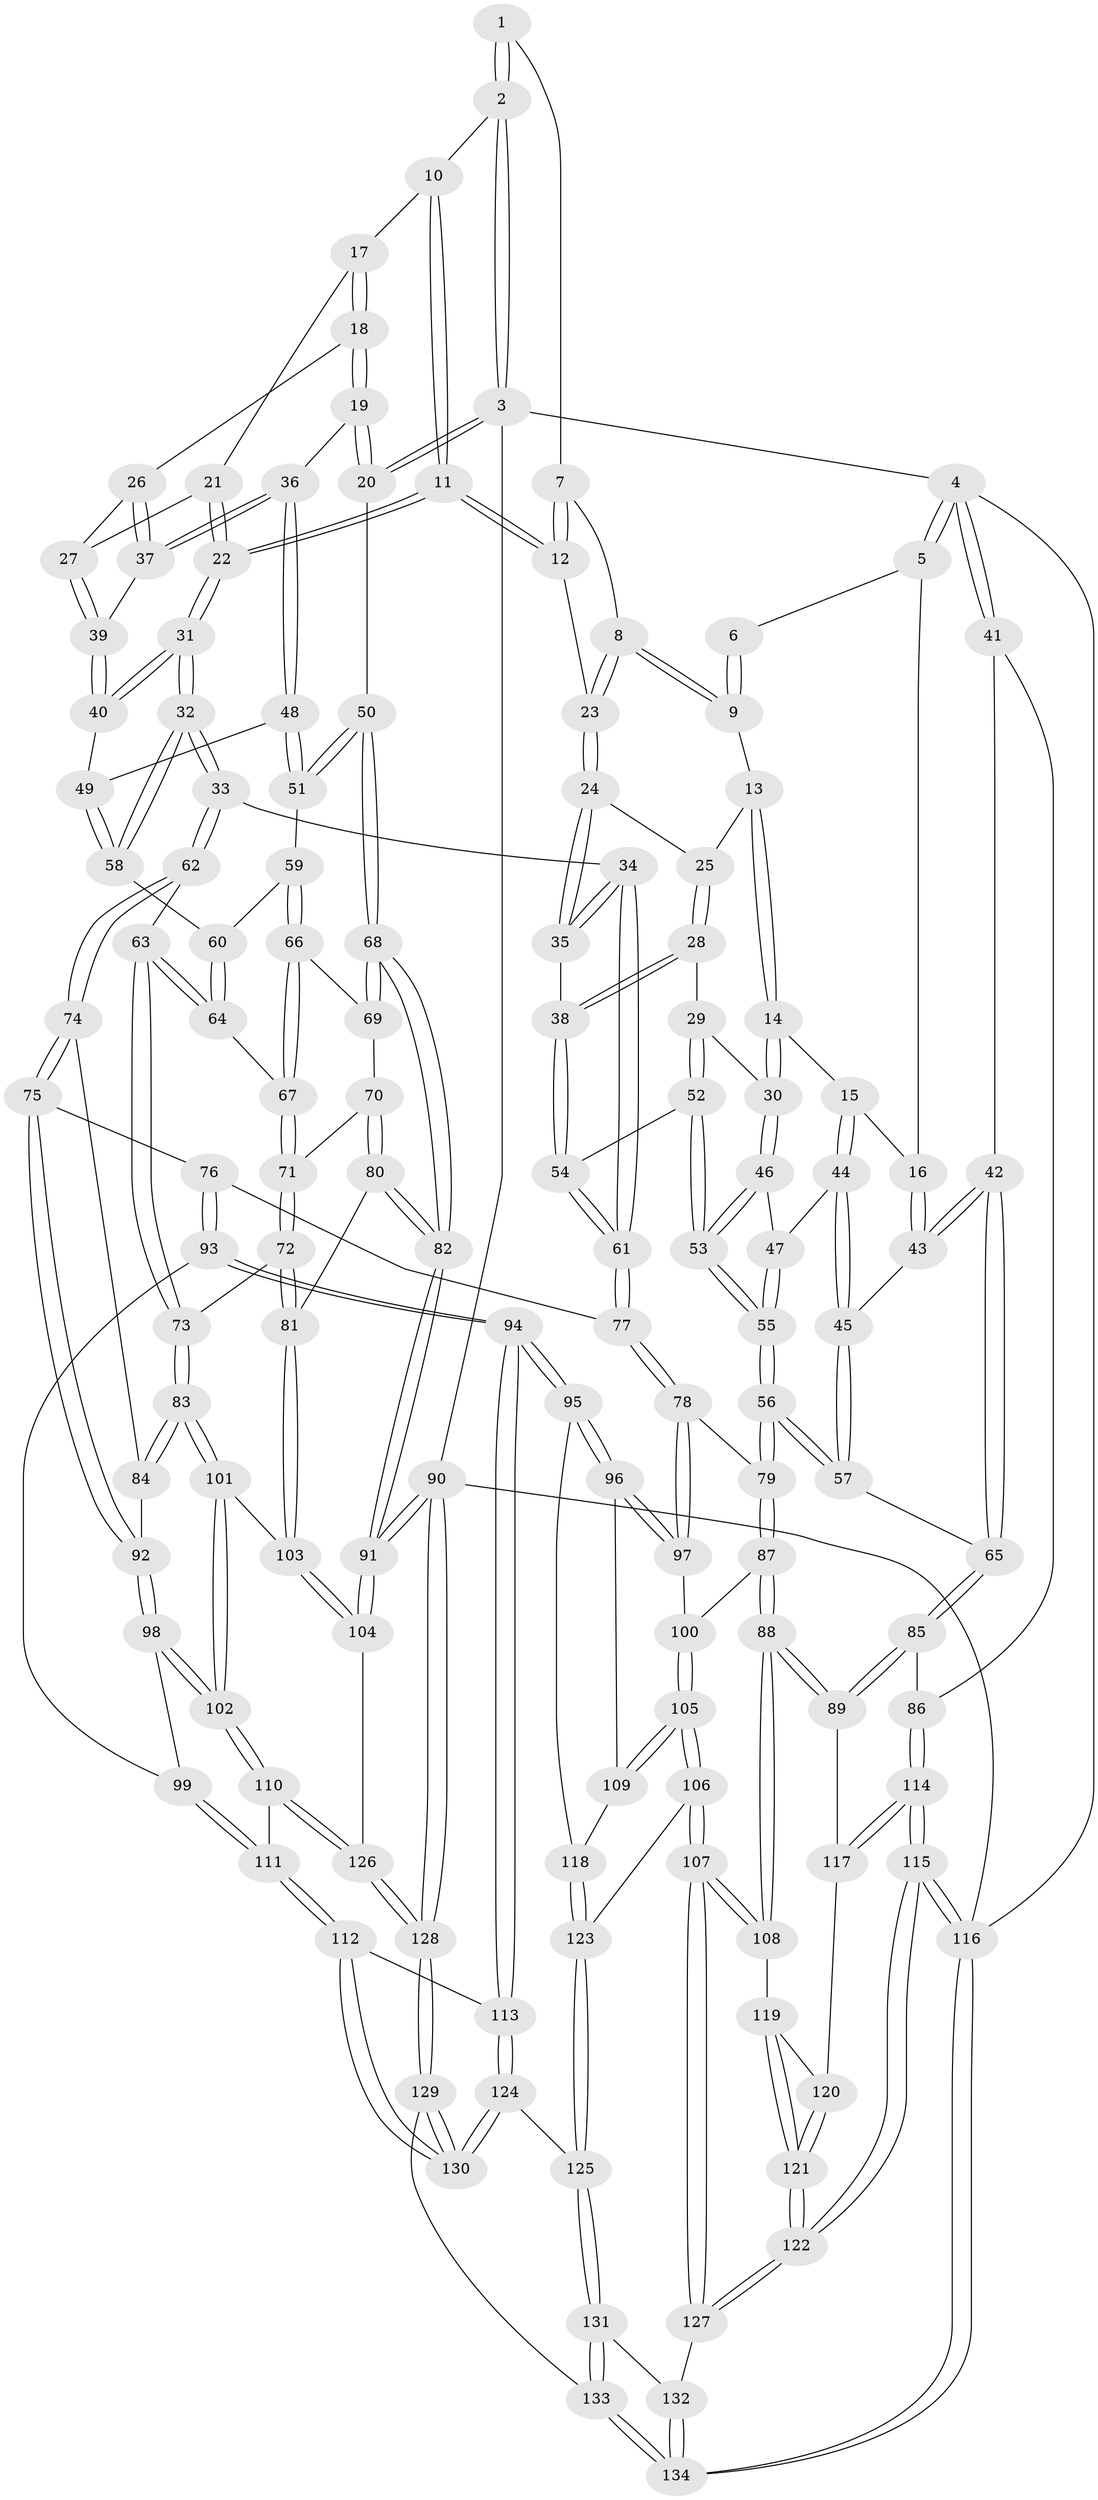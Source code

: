 // Generated by graph-tools (version 1.1) at 2025/12/02/27/25 16:12:00]
// undirected, 134 vertices, 332 edges
graph export_dot {
graph [start="1"]
  node [color=gray90,style=filled];
  1 [pos="+0.5353913919424604+0"];
  2 [pos="+0.7153745100464675+0"];
  3 [pos="+1+0"];
  4 [pos="+0+0"];
  5 [pos="+0.26469292426761565+0"];
  6 [pos="+0.3558735790383024+0"];
  7 [pos="+0.5346778954999469+0"];
  8 [pos="+0.4849120512621277+0.10982013763073531"];
  9 [pos="+0.40955586435665337+0.1065692115533865"];
  10 [pos="+0.7452511628317174+0"];
  11 [pos="+0.6574719808371391+0.2073094690821215"];
  12 [pos="+0.5775081152846541+0.14883246640897532"];
  13 [pos="+0.401390279943494+0.11867271706205884"];
  14 [pos="+0.22030243162903795+0.12658191966101312"];
  15 [pos="+0.19896675593648405+0.10680718229849039"];
  16 [pos="+0.1982354775741959+0.10594254690172993"];
  17 [pos="+0.8229474800177735+0.04373819402242386"];
  18 [pos="+0.9386508656164643+0.12273789586066376"];
  19 [pos="+0.9800605024993347+0.13425393800865398"];
  20 [pos="+1+0.10861858663743455"];
  21 [pos="+0.8084232237336046+0.14102996283673103"];
  22 [pos="+0.6583885397052559+0.2118843373181684"];
  23 [pos="+0.498160372593072+0.14017795256952098"];
  24 [pos="+0.4758281441310996+0.1752933657359918"];
  25 [pos="+0.4102102418310959+0.16779027672801933"];
  26 [pos="+0.9193868239111435+0.13671538032099673"];
  27 [pos="+0.8244083585290645+0.2043761166783425"];
  28 [pos="+0.337529863050805+0.2470957108030497"];
  29 [pos="+0.3028645546344686+0.23857095008787008"];
  30 [pos="+0.30166111179513416+0.23812130489547495"];
  31 [pos="+0.6659669146532798+0.28976699866378924"];
  32 [pos="+0.6644113573877222+0.293154797027607"];
  33 [pos="+0.647757158260068+0.3282328703020893"];
  34 [pos="+0.6450642438372287+0.3291546125199873"];
  35 [pos="+0.4866562764947421+0.26263043534322533"];
  36 [pos="+0.8995644240780201+0.24960740205936563"];
  37 [pos="+0.8601973656569322+0.23830788706947142"];
  38 [pos="+0.3891603380244953+0.285568410872349"];
  39 [pos="+0.8154864311054838+0.22635158792055715"];
  40 [pos="+0.7622856792983915+0.26275275077392113"];
  41 [pos="+0+0.21627517673610383"];
  42 [pos="+0+0.21972104598700437"];
  43 [pos="+0+0.2168939229862939"];
  44 [pos="+0.16891575819165347+0.31923226730389914"];
  45 [pos="+0.10412168578095261+0.33820348817773255"];
  46 [pos="+0.2606276577789641+0.29499367872005106"];
  47 [pos="+0.18474264524702724+0.3216910428409913"];
  48 [pos="+0.9143318971205998+0.3050512384789707"];
  49 [pos="+0.8780460627260712+0.3208108439645221"];
  50 [pos="+1+0.2837959575428389"];
  51 [pos="+0.9565067920177628+0.32370653491349516"];
  52 [pos="+0.31514944862898203+0.4313257342682955"];
  53 [pos="+0.2549564196974587+0.4528899334536178"];
  54 [pos="+0.3984823243843057+0.4158830994937043"];
  55 [pos="+0.24784980847935464+0.45887569683190405"];
  56 [pos="+0.21358282639024637+0.5009312211641758"];
  57 [pos="+0.14405108606880765+0.48240812074005746"];
  58 [pos="+0.8669983980242453+0.34389996749734547"];
  59 [pos="+0.9264010596763975+0.3916669440467624"];
  60 [pos="+0.8669514737154792+0.34401500354361314"];
  61 [pos="+0.4937211728452531+0.4804530642172486"];
  62 [pos="+0.7282431868227068+0.4190503615472393"];
  63 [pos="+0.7935650947591125+0.42900077195893943"];
  64 [pos="+0.8258055911659498+0.4234160151233735"];
  65 [pos="+0.11398678855772358+0.4925626613308966"];
  66 [pos="+0.9211837832118146+0.4068662438347196"];
  67 [pos="+0.8439730780386417+0.4281373739536257"];
  68 [pos="+1+0.29740197124226986"];
  69 [pos="+0.9580572478993286+0.4378557923803874"];
  70 [pos="+0.9532820521176093+0.48469563292443874"];
  71 [pos="+0.884412456148875+0.4740379611065427"];
  72 [pos="+0.8817226305122975+0.6278666437001628"];
  73 [pos="+0.8780978439539117+0.6286672432392274"];
  74 [pos="+0.7248772988089001+0.4515792295550634"];
  75 [pos="+0.6112770168438985+0.6109852021168231"];
  76 [pos="+0.5127620248862577+0.5776423905383377"];
  77 [pos="+0.49200978429377956+0.5628231486324927"];
  78 [pos="+0.42885914445202317+0.6040354947588783"];
  79 [pos="+0.23514793584596128+0.5524598046982098"];
  80 [pos="+1+0.6126103332185083"];
  81 [pos="+0.9596370694559443+0.6262635815052308"];
  82 [pos="+1+0.6325517982230904"];
  83 [pos="+0.8753932681247508+0.6300336087199764"];
  84 [pos="+0.76283470492379+0.5884650371571151"];
  85 [pos="+0.032614259094604+0.5456021103218455"];
  86 [pos="+0+0.5624933738008587"];
  87 [pos="+0.20400990934732166+0.673053913306728"];
  88 [pos="+0.1296668912593163+0.7144512169354221"];
  89 [pos="+0.11966819219068554+0.7102692629576914"];
  90 [pos="+1+1"];
  91 [pos="+1+0.9805752672239133"];
  92 [pos="+0.6518423276874951+0.646442269205395"];
  93 [pos="+0.5340622693128363+0.7535053402471513"];
  94 [pos="+0.4974349350014692+0.7837911601774429"];
  95 [pos="+0.49680803549924635+0.7835710116891729"];
  96 [pos="+0.4051970324245187+0.7303626923084524"];
  97 [pos="+0.40234589068442606+0.6786255480733185"];
  98 [pos="+0.6562419015039492+0.6642867083976315"];
  99 [pos="+0.5754347097206151+0.755533191639807"];
  100 [pos="+0.23696677580205489+0.6964823819336321"];
  101 [pos="+0.8210359309455392+0.7264666663304756"];
  102 [pos="+0.7448172285504672+0.7799961951855792"];
  103 [pos="+0.9320277208655335+0.8195005177474198"];
  104 [pos="+0.9565719857098891+0.8675462243020243"];
  105 [pos="+0.3106362244941822+0.8227561780363029"];
  106 [pos="+0.30930340793574596+0.8300377392742594"];
  107 [pos="+0.2559151060606079+0.9166074743088114"];
  108 [pos="+0.13137748604785626+0.8032576361719649"];
  109 [pos="+0.3996400626804277+0.7375549665602404"];
  110 [pos="+0.7389564899554845+0.8038843883164847"];
  111 [pos="+0.6286579609483041+0.8233761025339208"];
  112 [pos="+0.58131892295746+0.8729384221255434"];
  113 [pos="+0.5101301115554224+0.8382360746862898"];
  114 [pos="+0+0.7176185324023944"];
  115 [pos="+0+1"];
  116 [pos="+0+1"];
  117 [pos="+0+0.7239577989615618"];
  118 [pos="+0.42619381434731973+0.8309888897380224"];
  119 [pos="+0.12539309321183983+0.8075436311792208"];
  120 [pos="+0.03329007536868382+0.7936908696918806"];
  121 [pos="+0.027752532267852827+0.8942503493179571"];
  122 [pos="+0+0.9555718493302063"];
  123 [pos="+0.415840025895671+0.8567987249673791"];
  124 [pos="+0.4614180448976535+0.8879496730603296"];
  125 [pos="+0.446793572905358+0.8872860181524773"];
  126 [pos="+0.7826209062243684+0.9287628227436494"];
  127 [pos="+0.25605185020143806+0.9250074585965291"];
  128 [pos="+0.6987909820291787+1"];
  129 [pos="+0.6166596239177962+1"];
  130 [pos="+0.610384158734245+1"];
  131 [pos="+0.3955128916774743+0.9359274245320327"];
  132 [pos="+0.2568217871884547+0.9271143019868548"];
  133 [pos="+0.5761144347473599+1"];
  134 [pos="+0.26043714022731357+1"];
  1 -- 2;
  1 -- 2;
  1 -- 7;
  2 -- 3;
  2 -- 3;
  2 -- 10;
  3 -- 4;
  3 -- 20;
  3 -- 20;
  3 -- 90;
  4 -- 5;
  4 -- 5;
  4 -- 41;
  4 -- 41;
  4 -- 116;
  5 -- 6;
  5 -- 16;
  6 -- 9;
  6 -- 9;
  7 -- 8;
  7 -- 12;
  7 -- 12;
  8 -- 9;
  8 -- 9;
  8 -- 23;
  8 -- 23;
  9 -- 13;
  10 -- 11;
  10 -- 11;
  10 -- 17;
  11 -- 12;
  11 -- 12;
  11 -- 22;
  11 -- 22;
  12 -- 23;
  13 -- 14;
  13 -- 14;
  13 -- 25;
  14 -- 15;
  14 -- 30;
  14 -- 30;
  15 -- 16;
  15 -- 44;
  15 -- 44;
  16 -- 43;
  16 -- 43;
  17 -- 18;
  17 -- 18;
  17 -- 21;
  18 -- 19;
  18 -- 19;
  18 -- 26;
  19 -- 20;
  19 -- 20;
  19 -- 36;
  20 -- 50;
  21 -- 22;
  21 -- 22;
  21 -- 27;
  22 -- 31;
  22 -- 31;
  23 -- 24;
  23 -- 24;
  24 -- 25;
  24 -- 35;
  24 -- 35;
  25 -- 28;
  25 -- 28;
  26 -- 27;
  26 -- 37;
  26 -- 37;
  27 -- 39;
  27 -- 39;
  28 -- 29;
  28 -- 38;
  28 -- 38;
  29 -- 30;
  29 -- 52;
  29 -- 52;
  30 -- 46;
  30 -- 46;
  31 -- 32;
  31 -- 32;
  31 -- 40;
  31 -- 40;
  32 -- 33;
  32 -- 33;
  32 -- 58;
  32 -- 58;
  33 -- 34;
  33 -- 62;
  33 -- 62;
  34 -- 35;
  34 -- 35;
  34 -- 61;
  34 -- 61;
  35 -- 38;
  36 -- 37;
  36 -- 37;
  36 -- 48;
  36 -- 48;
  37 -- 39;
  38 -- 54;
  38 -- 54;
  39 -- 40;
  39 -- 40;
  40 -- 49;
  41 -- 42;
  41 -- 86;
  42 -- 43;
  42 -- 43;
  42 -- 65;
  42 -- 65;
  43 -- 45;
  44 -- 45;
  44 -- 45;
  44 -- 47;
  45 -- 57;
  45 -- 57;
  46 -- 47;
  46 -- 53;
  46 -- 53;
  47 -- 55;
  47 -- 55;
  48 -- 49;
  48 -- 51;
  48 -- 51;
  49 -- 58;
  49 -- 58;
  50 -- 51;
  50 -- 51;
  50 -- 68;
  50 -- 68;
  51 -- 59;
  52 -- 53;
  52 -- 53;
  52 -- 54;
  53 -- 55;
  53 -- 55;
  54 -- 61;
  54 -- 61;
  55 -- 56;
  55 -- 56;
  56 -- 57;
  56 -- 57;
  56 -- 79;
  56 -- 79;
  57 -- 65;
  58 -- 60;
  59 -- 60;
  59 -- 66;
  59 -- 66;
  60 -- 64;
  60 -- 64;
  61 -- 77;
  61 -- 77;
  62 -- 63;
  62 -- 74;
  62 -- 74;
  63 -- 64;
  63 -- 64;
  63 -- 73;
  63 -- 73;
  64 -- 67;
  65 -- 85;
  65 -- 85;
  66 -- 67;
  66 -- 67;
  66 -- 69;
  67 -- 71;
  67 -- 71;
  68 -- 69;
  68 -- 69;
  68 -- 82;
  68 -- 82;
  69 -- 70;
  70 -- 71;
  70 -- 80;
  70 -- 80;
  71 -- 72;
  71 -- 72;
  72 -- 73;
  72 -- 81;
  72 -- 81;
  73 -- 83;
  73 -- 83;
  74 -- 75;
  74 -- 75;
  74 -- 84;
  75 -- 76;
  75 -- 92;
  75 -- 92;
  76 -- 77;
  76 -- 93;
  76 -- 93;
  77 -- 78;
  77 -- 78;
  78 -- 79;
  78 -- 97;
  78 -- 97;
  79 -- 87;
  79 -- 87;
  80 -- 81;
  80 -- 82;
  80 -- 82;
  81 -- 103;
  81 -- 103;
  82 -- 91;
  82 -- 91;
  83 -- 84;
  83 -- 84;
  83 -- 101;
  83 -- 101;
  84 -- 92;
  85 -- 86;
  85 -- 89;
  85 -- 89;
  86 -- 114;
  86 -- 114;
  87 -- 88;
  87 -- 88;
  87 -- 100;
  88 -- 89;
  88 -- 89;
  88 -- 108;
  88 -- 108;
  89 -- 117;
  90 -- 91;
  90 -- 91;
  90 -- 128;
  90 -- 128;
  90 -- 116;
  91 -- 104;
  91 -- 104;
  92 -- 98;
  92 -- 98;
  93 -- 94;
  93 -- 94;
  93 -- 99;
  94 -- 95;
  94 -- 95;
  94 -- 113;
  94 -- 113;
  95 -- 96;
  95 -- 96;
  95 -- 118;
  96 -- 97;
  96 -- 97;
  96 -- 109;
  97 -- 100;
  98 -- 99;
  98 -- 102;
  98 -- 102;
  99 -- 111;
  99 -- 111;
  100 -- 105;
  100 -- 105;
  101 -- 102;
  101 -- 102;
  101 -- 103;
  102 -- 110;
  102 -- 110;
  103 -- 104;
  103 -- 104;
  104 -- 126;
  105 -- 106;
  105 -- 106;
  105 -- 109;
  105 -- 109;
  106 -- 107;
  106 -- 107;
  106 -- 123;
  107 -- 108;
  107 -- 108;
  107 -- 127;
  107 -- 127;
  108 -- 119;
  109 -- 118;
  110 -- 111;
  110 -- 126;
  110 -- 126;
  111 -- 112;
  111 -- 112;
  112 -- 113;
  112 -- 130;
  112 -- 130;
  113 -- 124;
  113 -- 124;
  114 -- 115;
  114 -- 115;
  114 -- 117;
  114 -- 117;
  115 -- 116;
  115 -- 116;
  115 -- 122;
  115 -- 122;
  116 -- 134;
  116 -- 134;
  117 -- 120;
  118 -- 123;
  118 -- 123;
  119 -- 120;
  119 -- 121;
  119 -- 121;
  120 -- 121;
  120 -- 121;
  121 -- 122;
  121 -- 122;
  122 -- 127;
  122 -- 127;
  123 -- 125;
  123 -- 125;
  124 -- 125;
  124 -- 130;
  124 -- 130;
  125 -- 131;
  125 -- 131;
  126 -- 128;
  126 -- 128;
  127 -- 132;
  128 -- 129;
  128 -- 129;
  129 -- 130;
  129 -- 130;
  129 -- 133;
  131 -- 132;
  131 -- 133;
  131 -- 133;
  132 -- 134;
  132 -- 134;
  133 -- 134;
  133 -- 134;
}
